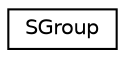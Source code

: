 digraph G
{
  edge [fontname="Helvetica",fontsize="10",labelfontname="Helvetica",labelfontsize="10"];
  node [fontname="Helvetica",fontsize="10",shape=record];
  rankdir=LR;
  Node1 [label="SGroup",height=0.2,width=0.4,color="black", fillcolor="white", style="filled",URL="$de/dcf/structSGroup.html"];
}
